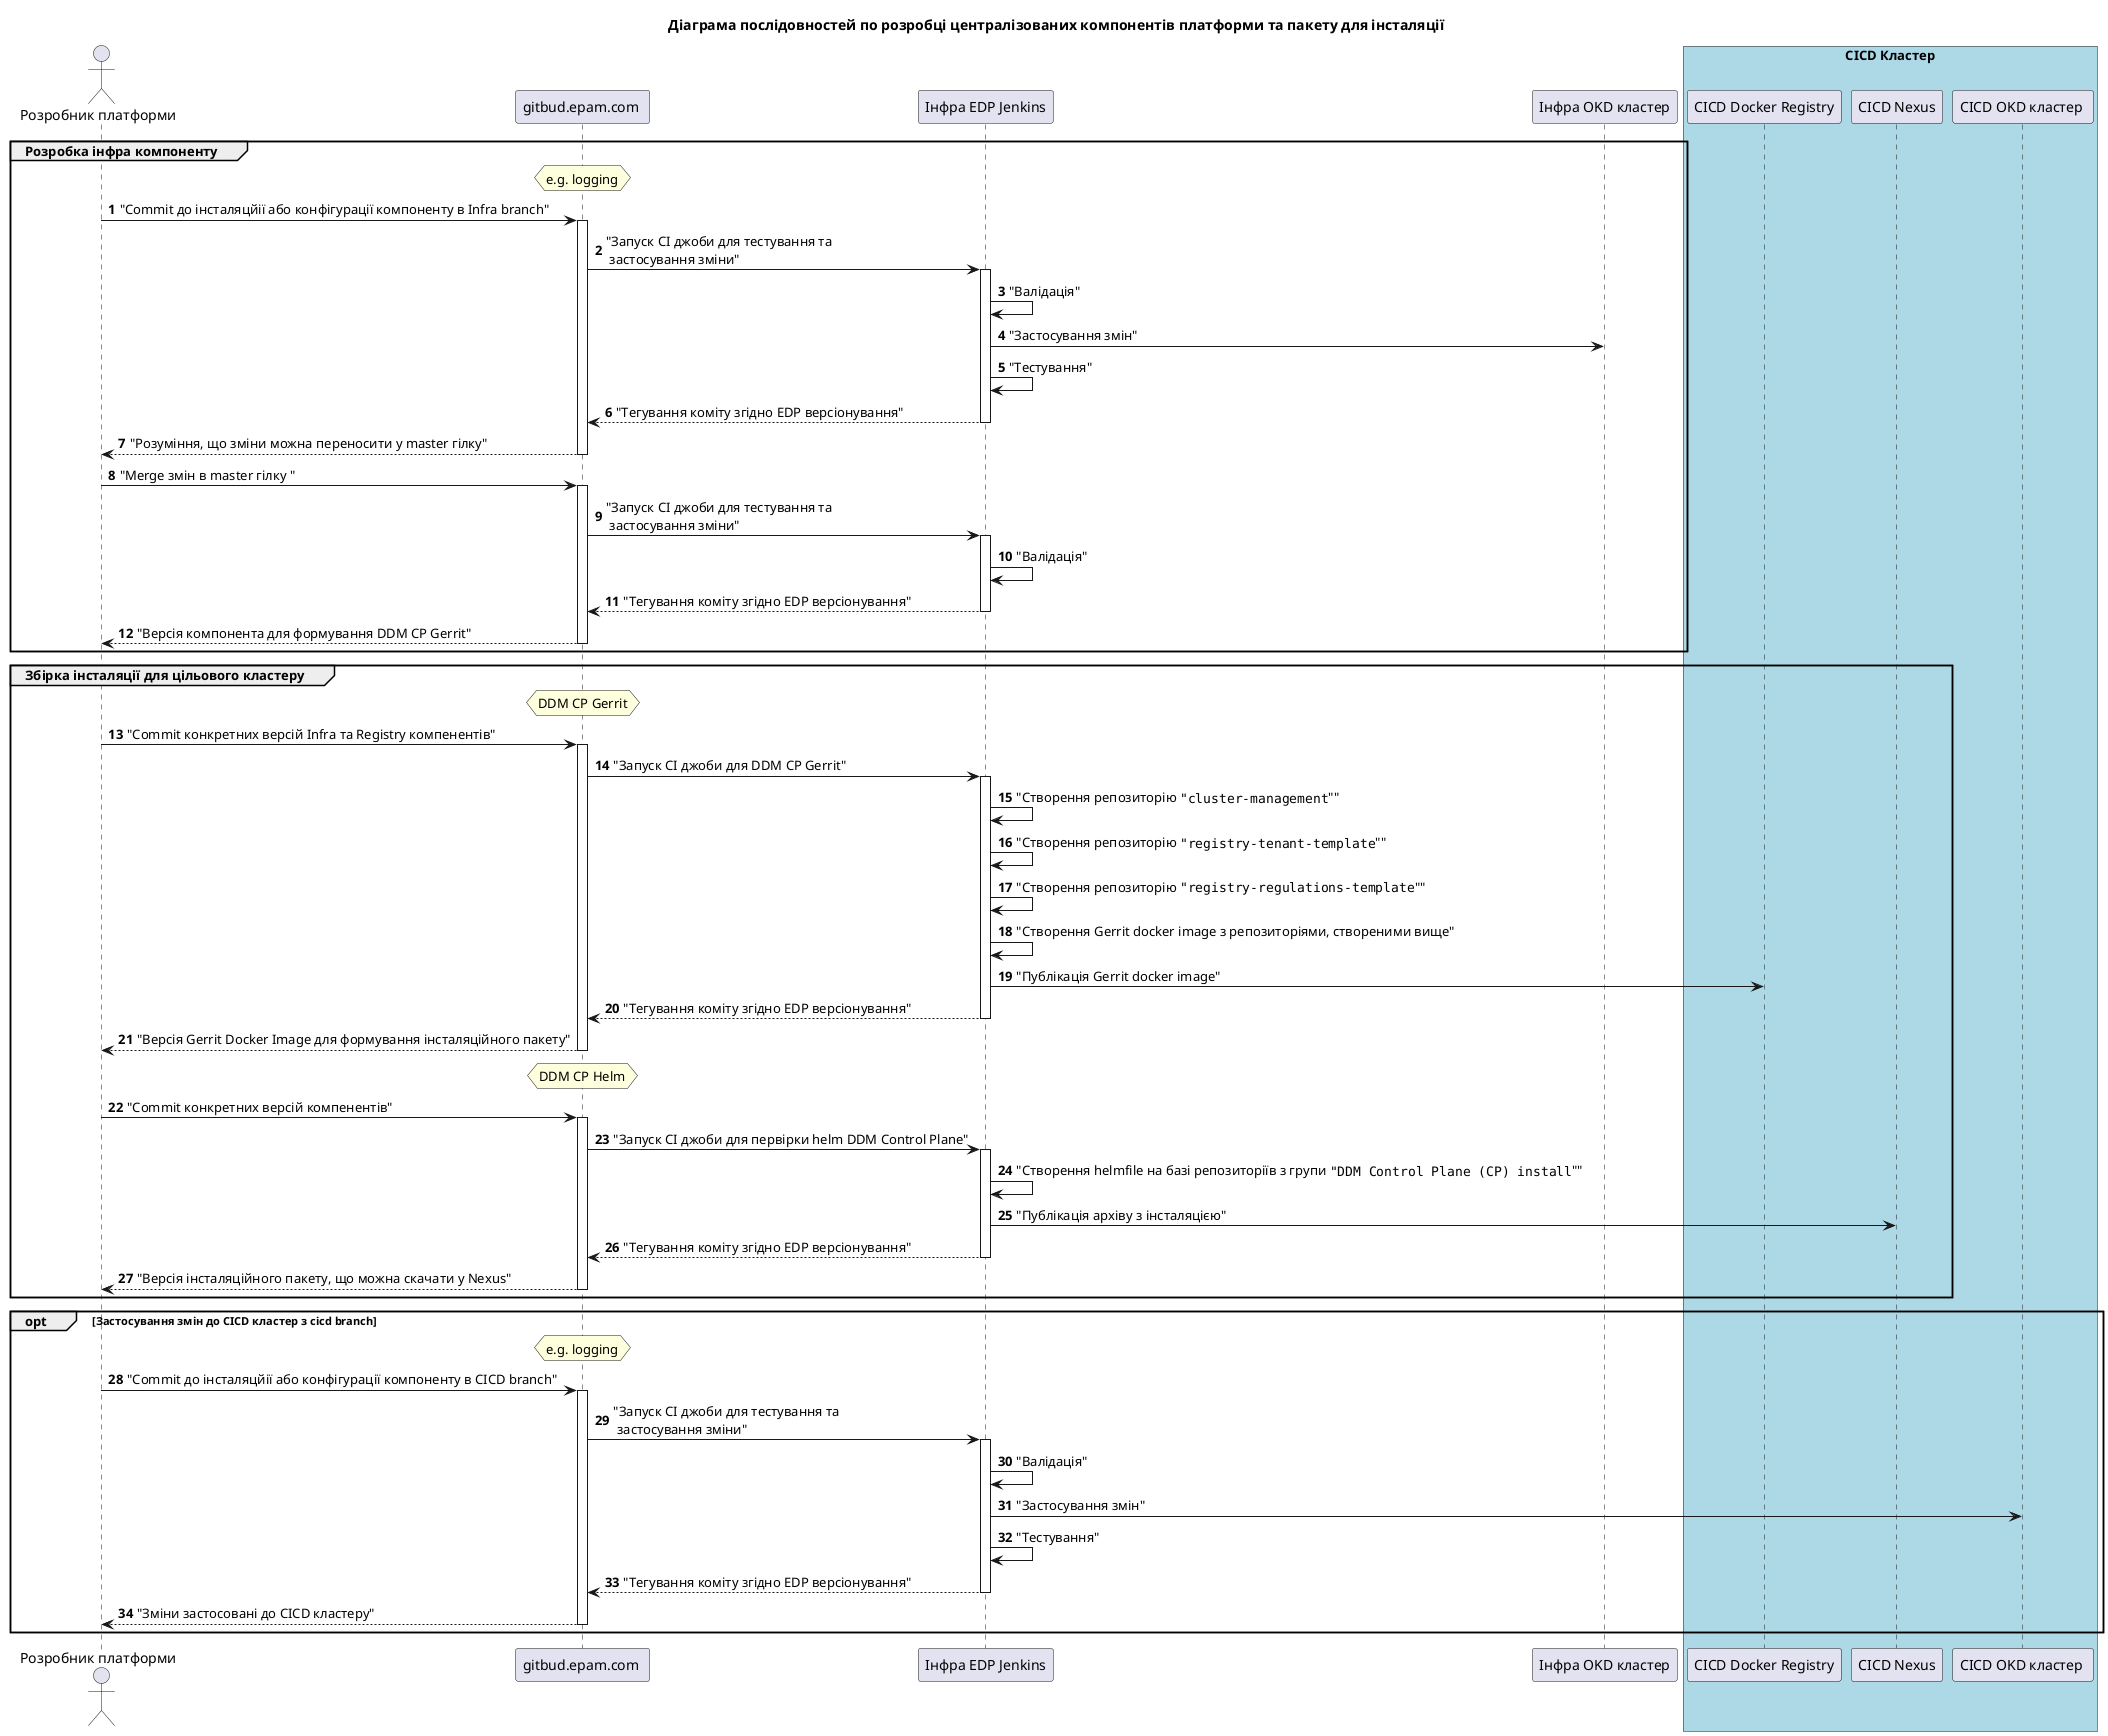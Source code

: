 @startuml
actor "Розробник платформи" as devops order 10
participant "gitbud.epam.com " as gitbud  order 30
participant "Інфра EDP Jenkins" as infra_jenkins  order 40
participant "Інфра OKD кластер" as infra_cluster  order 50
box "CICD Кластер" #LightBlue
  participant "CICD Docker Registry" as cicd_docker_registry  order 60
  participant "CICD Nexus" as cicd_nexus  order 70
  participant "CICD OKD кластер " as cicd_cluster  order 80
end box

autonumber

title Діаграма послідовностей по розробці централізованих компонентів платформи та пакету для інсталяції

group Розробка інфра компоненту
  hnote over gitbud : e.g. logging
  devops -> gitbud: "Commit до інсталяцйії або конфігурації компоненту в Infra branch"
  activate gitbud
    gitbud -> infra_jenkins: "Запуск CI джоби для тестування та\n застосування зміни"
    activate infra_jenkins
      infra_jenkins -> infra_jenkins: "Валідація"
      infra_jenkins -> infra_cluster: "Застосування змін"
      infra_jenkins -> infra_jenkins: "Тестування"
      gitbud <-- infra_jenkins: "Тегування коміту згідно EDP версіонування"
    deactivate infra_jenkins
    devops <-- gitbud: "Розуміння, що зміни можна переносити у master гілку"
  deactivate gitbud
  devops -> gitbud: "Merge змін в master гілку "
  activate gitbud
    gitbud -> infra_jenkins: "Запуск CI джоби для тестування та\n застосування зміни"
    activate infra_jenkins
      infra_jenkins -> infra_jenkins: "Валідація"
      gitbud <-- infra_jenkins: "Тегування коміту згідно EDP версіонування"
    deactivate infra_jenkins
    devops <-- gitbud: "Версія компонента для формування DDM CP Gerrit"
  deactivate gitbud
end

group Збірка інсталяції для цільового кластеру
  hnote over gitbud : DDM CP Gerrit
  devops -> gitbud: "Commit конкретних версій Infra та Registry компенентів"
  activate gitbud
    gitbud -> infra_jenkins: "Запуск CI джоби для DDM CP Gerrit"
    activate infra_jenkins
      infra_jenkins -> infra_jenkins: "Створення репозиторію """cluster-management""""
      infra_jenkins -> infra_jenkins: "Створення репозиторію """registry-tenant-template""""
      infra_jenkins -> infra_jenkins: "Створення репозиторію """registry-regulations-template""""
      infra_jenkins -> infra_jenkins: "Створення Gerrit docker image з репозиторіями, створеними вище"
      infra_jenkins -> cicd_docker_registry: "Публікація Gerrit docker image"
      gitbud <-- infra_jenkins: "Тегування коміту згідно EDP версіонування"
    deactivate infra_jenkins
    devops <-- gitbud: "Версія Gerrit Docker Image для формування інсталяційного пакету"
  deactivate gitbud
  hnote over gitbud : DDM CP Helm
  devops -> gitbud: "Commit конкретних версій компенентів"
  activate gitbud
  gitbud -> infra_jenkins: "Запуск CI джоби для первірки helm DDM Control Plane"
    activate infra_jenkins
      infra_jenkins -> infra_jenkins: "Створення helmfile на базі репозиторіїв з групи """DDM Control Plane (CP) install""""
      infra_jenkins -> cicd_nexus: "Публікація архіву з інсталяцією"
      gitbud <-- infra_jenkins: "Тегування коміту згідно EDP версіонування"
    deactivate infra_jenkins
    devops <-- gitbud: "Версія інсталяційного пакету, що можна скачати у Nexus"
  deactivate gitbud
end


opt Застосування змін до CICD кластер з cicd branch
  hnote over gitbud : e.g. logging
  devops -> gitbud: "Commit до інсталяцйії або конфігурації компоненту в CICD branch"
  activate gitbud
    gitbud -> infra_jenkins: "Запуск CI джоби для тестування та\n застосування зміни"
    activate infra_jenkins
      infra_jenkins -> infra_jenkins: "Валідація"
      infra_jenkins -> cicd_cluster: "Застосування змін"
      infra_jenkins -> infra_jenkins: "Тестування"
      gitbud <-- infra_jenkins: "Тегування коміту згідно EDP версіонування"
    deactivate infra_jenkins
    devops <-- gitbud: "Зміни застосовані до CICD кластеру"
  deactivate gitbud
end

@enduml